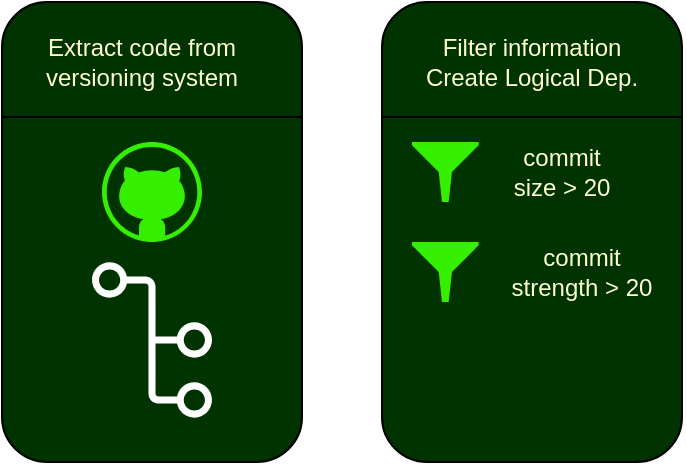 <mxfile version="23.1.6" type="device">
  <diagram name="Page-1" id="OtFu4kKZsTq8bzaDGcZf">
    <mxGraphModel dx="794" dy="420" grid="1" gridSize="10" guides="1" tooltips="1" connect="1" arrows="1" fold="1" page="1" pageScale="1" pageWidth="850" pageHeight="1100" math="0" shadow="0">
      <root>
        <mxCell id="0" />
        <mxCell id="1" parent="0" />
        <mxCell id="r9Iey-6niKZlRgbI32lW-4" value="" style="rounded=1;whiteSpace=wrap;html=1;fillColor=#003300;" vertex="1" parent="1">
          <mxGeometry x="90" y="40" width="150" height="230" as="geometry" />
        </mxCell>
        <mxCell id="r9Iey-6niKZlRgbI32lW-2" value="" style="verticalLabelPosition=bottom;html=1;verticalAlign=top;align=center;strokeColor=none;fillColor=#34f000;shape=mxgraph.azure.github_code;pointerEvents=1;movable=1;resizable=1;rotatable=1;deletable=1;editable=1;locked=0;connectable=1;" vertex="1" parent="1">
          <mxGeometry x="140" y="110" width="50" height="50" as="geometry" />
        </mxCell>
        <mxCell id="r9Iey-6niKZlRgbI32lW-3" value="" style="sketch=0;outlineConnect=0;fontColor=#232F3E;gradientColor=none;fillColor=default;strokeColor=none;dashed=0;verticalLabelPosition=bottom;verticalAlign=top;align=center;html=1;fontSize=12;fontStyle=0;aspect=fixed;pointerEvents=1;shape=mxgraph.aws4.git_repository;movable=1;resizable=1;rotatable=1;deletable=1;editable=1;locked=0;connectable=1;" vertex="1" parent="1">
          <mxGeometry x="135" y="170" width="60" height="78" as="geometry" />
        </mxCell>
        <mxCell id="r9Iey-6niKZlRgbI32lW-5" value="" style="endArrow=none;html=1;rounded=0;entryX=1;entryY=0.25;entryDx=0;entryDy=0;exitX=0;exitY=0.25;exitDx=0;exitDy=0;" edge="1" parent="1" source="r9Iey-6niKZlRgbI32lW-4" target="r9Iey-6niKZlRgbI32lW-4">
          <mxGeometry width="50" height="50" relative="1" as="geometry">
            <mxPoint x="130" y="240" as="sourcePoint" />
            <mxPoint x="180" y="190" as="targetPoint" />
          </mxGeometry>
        </mxCell>
        <mxCell id="r9Iey-6niKZlRgbI32lW-6" value="&lt;font color=&quot;#ffffcc&quot;&gt;Extract code from versioning system&lt;/font&gt;" style="text;html=1;align=center;verticalAlign=middle;whiteSpace=wrap;rounded=0;fillColor=none;" vertex="1" parent="1">
          <mxGeometry x="100" y="50" width="120" height="40" as="geometry" />
        </mxCell>
        <mxCell id="r9Iey-6niKZlRgbI32lW-7" value="" style="rounded=1;whiteSpace=wrap;html=1;fillColor=#003300;" vertex="1" parent="1">
          <mxGeometry x="280" y="40" width="150" height="230" as="geometry" />
        </mxCell>
        <mxCell id="r9Iey-6niKZlRgbI32lW-8" value="" style="endArrow=none;html=1;rounded=0;exitX=0;exitY=0.25;exitDx=0;exitDy=0;entryX=1;entryY=0.25;entryDx=0;entryDy=0;" edge="1" parent="1" source="r9Iey-6niKZlRgbI32lW-7" target="r9Iey-6niKZlRgbI32lW-7">
          <mxGeometry width="50" height="50" relative="1" as="geometry">
            <mxPoint x="380" y="240" as="sourcePoint" />
            <mxPoint x="430" y="190" as="targetPoint" />
          </mxGeometry>
        </mxCell>
        <mxCell id="r9Iey-6niKZlRgbI32lW-9" value="&lt;font color=&quot;#ffffcc&quot;&gt;Filter information&lt;br&gt;Create Logical Dep.&lt;br&gt;&lt;/font&gt;" style="text;html=1;align=center;verticalAlign=middle;whiteSpace=wrap;rounded=0;fillColor=none;" vertex="1" parent="1">
          <mxGeometry x="295" y="50" width="120" height="40" as="geometry" />
        </mxCell>
        <mxCell id="r9Iey-6niKZlRgbI32lW-11" value="" style="sketch=0;aspect=fixed;pointerEvents=1;shadow=0;dashed=0;html=1;strokeColor=none;labelPosition=center;verticalLabelPosition=bottom;verticalAlign=top;align=center;fillColor=#34F000;shape=mxgraph.mscae.enterprise.filter" vertex="1" parent="1">
          <mxGeometry x="295" y="110" width="33.33" height="30" as="geometry" />
        </mxCell>
        <mxCell id="r9Iey-6niKZlRgbI32lW-12" value="&lt;font color=&quot;#ffffcc&quot;&gt;commit size &amp;gt; 20&lt;/font&gt;" style="text;html=1;align=center;verticalAlign=middle;whiteSpace=wrap;rounded=0;" vertex="1" parent="1">
          <mxGeometry x="340" y="120" width="60" height="10" as="geometry" />
        </mxCell>
        <mxCell id="r9Iey-6niKZlRgbI32lW-13" value="" style="sketch=0;aspect=fixed;pointerEvents=1;shadow=0;dashed=0;html=1;strokeColor=none;labelPosition=center;verticalLabelPosition=bottom;verticalAlign=top;align=center;fillColor=#34F000;shape=mxgraph.mscae.enterprise.filter" vertex="1" parent="1">
          <mxGeometry x="295" y="160" width="33.33" height="30" as="geometry" />
        </mxCell>
        <mxCell id="r9Iey-6niKZlRgbI32lW-14" value="&lt;font color=&quot;#ffffcc&quot;&gt;commit strength&amp;nbsp;&amp;gt; 20&lt;/font&gt;" style="text;html=1;align=center;verticalAlign=middle;whiteSpace=wrap;rounded=0;" vertex="1" parent="1">
          <mxGeometry x="340" y="170" width="80" height="10" as="geometry" />
        </mxCell>
      </root>
    </mxGraphModel>
  </diagram>
</mxfile>
